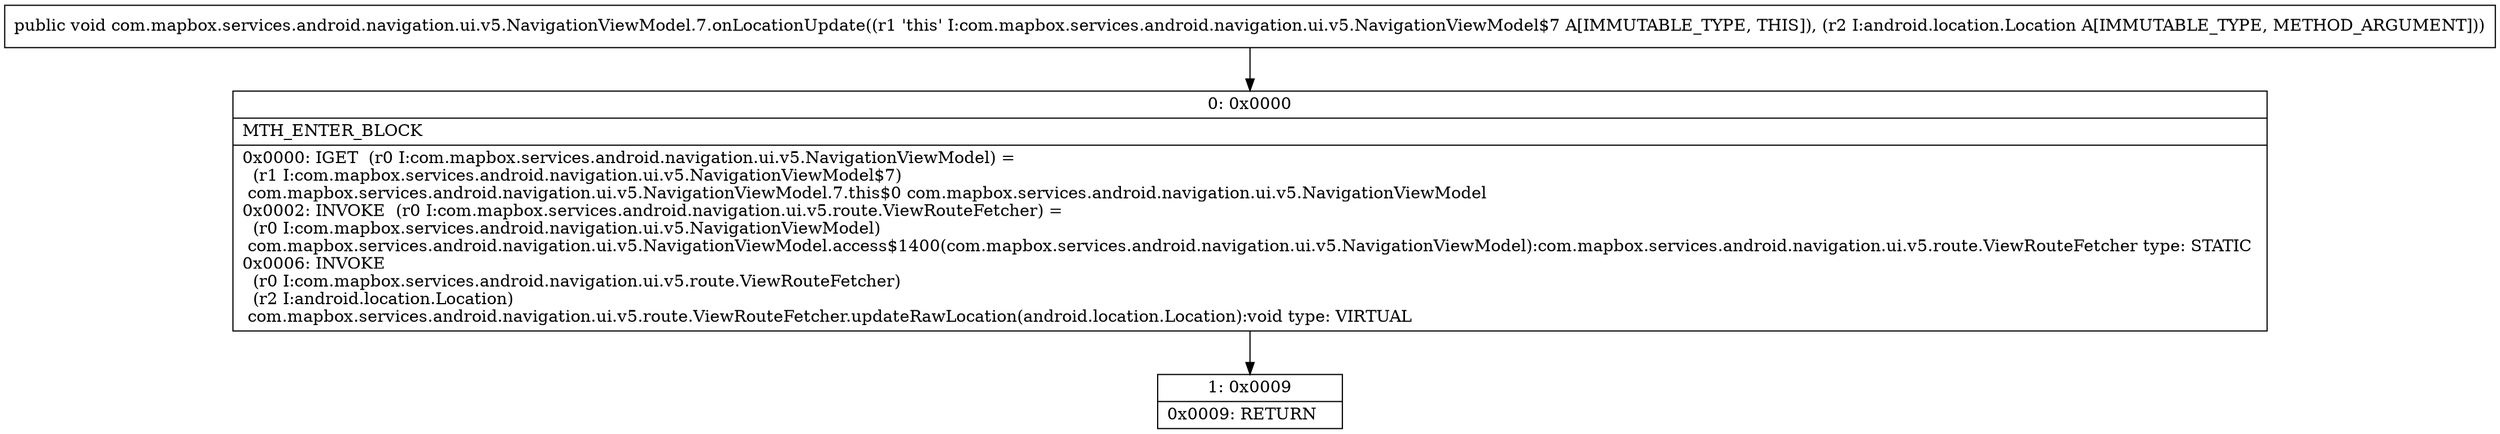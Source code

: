 digraph "CFG forcom.mapbox.services.android.navigation.ui.v5.NavigationViewModel.7.onLocationUpdate(Landroid\/location\/Location;)V" {
Node_0 [shape=record,label="{0\:\ 0x0000|MTH_ENTER_BLOCK\l|0x0000: IGET  (r0 I:com.mapbox.services.android.navigation.ui.v5.NavigationViewModel) = \l  (r1 I:com.mapbox.services.android.navigation.ui.v5.NavigationViewModel$7)\l com.mapbox.services.android.navigation.ui.v5.NavigationViewModel.7.this$0 com.mapbox.services.android.navigation.ui.v5.NavigationViewModel \l0x0002: INVOKE  (r0 I:com.mapbox.services.android.navigation.ui.v5.route.ViewRouteFetcher) = \l  (r0 I:com.mapbox.services.android.navigation.ui.v5.NavigationViewModel)\l com.mapbox.services.android.navigation.ui.v5.NavigationViewModel.access$1400(com.mapbox.services.android.navigation.ui.v5.NavigationViewModel):com.mapbox.services.android.navigation.ui.v5.route.ViewRouteFetcher type: STATIC \l0x0006: INVOKE  \l  (r0 I:com.mapbox.services.android.navigation.ui.v5.route.ViewRouteFetcher)\l  (r2 I:android.location.Location)\l com.mapbox.services.android.navigation.ui.v5.route.ViewRouteFetcher.updateRawLocation(android.location.Location):void type: VIRTUAL \l}"];
Node_1 [shape=record,label="{1\:\ 0x0009|0x0009: RETURN   \l}"];
MethodNode[shape=record,label="{public void com.mapbox.services.android.navigation.ui.v5.NavigationViewModel.7.onLocationUpdate((r1 'this' I:com.mapbox.services.android.navigation.ui.v5.NavigationViewModel$7 A[IMMUTABLE_TYPE, THIS]), (r2 I:android.location.Location A[IMMUTABLE_TYPE, METHOD_ARGUMENT])) }"];
MethodNode -> Node_0;
Node_0 -> Node_1;
}

